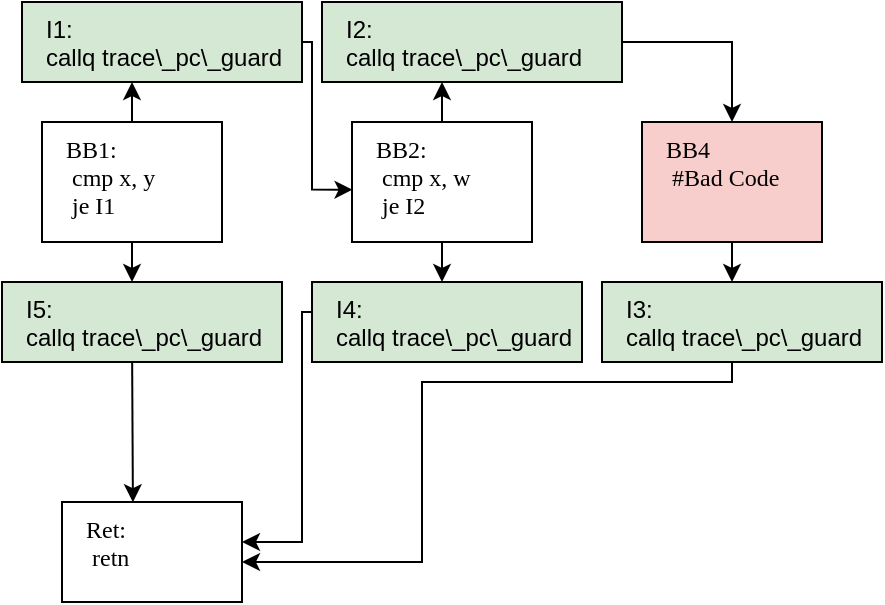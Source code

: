 <mxfile version="18.2.0" type="device"><diagram id="firwPCIyI7StFeRMC5YH" name="Page-1"><mxGraphModel dx="453" dy="248" grid="1" gridSize="10" guides="1" tooltips="1" connect="1" arrows="1" fold="1" page="1" pageScale="1" pageWidth="850" pageHeight="1100" math="0" shadow="0"><root><mxCell id="0"/><mxCell id="1" parent="0"/><mxCell id="xiGKF5vZVOKSFfWjrwzs-44" value="" style="edgeStyle=orthogonalEdgeStyle;rounded=0;orthogonalLoop=1;jettySize=auto;html=1;fontFamily=Lucida Console;" edge="1" parent="1" source="xiGKF5vZVOKSFfWjrwzs-31"><mxGeometry relative="1" as="geometry"><mxPoint x="105.019" y="60" as="targetPoint"/></mxGeometry></mxCell><mxCell id="xiGKF5vZVOKSFfWjrwzs-46" value="" style="edgeStyle=orthogonalEdgeStyle;rounded=0;orthogonalLoop=1;jettySize=auto;html=1;fontFamily=Lucida Console;" edge="1" parent="1" source="xiGKF5vZVOKSFfWjrwzs-31"><mxGeometry relative="1" as="geometry"><mxPoint x="105.019" y="160" as="targetPoint"/></mxGeometry></mxCell><mxCell id="xiGKF5vZVOKSFfWjrwzs-31" value="BB1:&#10; cmp x, y&#10; je I1&#10;" style="rounded=0;strokeColor=#000000;fillColor=none;align=left;fontFamily=Lucida Console;verticalAlign=top;spacingLeft=10;" vertex="1" parent="1"><mxGeometry x="60" y="80" width="90" height="60" as="geometry"/></mxCell><mxCell id="xiGKF5vZVOKSFfWjrwzs-47" value="" style="edgeStyle=orthogonalEdgeStyle;rounded=0;orthogonalLoop=1;jettySize=auto;html=1;fontFamily=Lucida Console;" edge="1" parent="1" source="xiGKF5vZVOKSFfWjrwzs-32"><mxGeometry relative="1" as="geometry"><mxPoint x="260" y="160" as="targetPoint"/></mxGeometry></mxCell><mxCell id="xiGKF5vZVOKSFfWjrwzs-75" value="" style="edgeStyle=orthogonalEdgeStyle;rounded=0;orthogonalLoop=1;jettySize=auto;html=1;fontFamily=Lucida Console;" edge="1" parent="1" source="xiGKF5vZVOKSFfWjrwzs-32"><mxGeometry relative="1" as="geometry"><mxPoint x="260" y="60" as="targetPoint"/></mxGeometry></mxCell><mxCell id="xiGKF5vZVOKSFfWjrwzs-32" value="BB2:&#10; cmp x, w&#10; je I2" style="rounded=0;strokeColor=#000000;fillColor=none;align=left;fontFamily=Lucida Console;verticalAlign=top;spacingLeft=10;" vertex="1" parent="1"><mxGeometry x="215" y="80" width="90" height="60" as="geometry"/></mxCell><mxCell id="xiGKF5vZVOKSFfWjrwzs-34" value="Ret:&#10; retn" style="rounded=0;strokeColor=#000000;fillColor=none;align=left;fontFamily=Lucida Console;verticalAlign=top;spacingLeft=10;" vertex="1" parent="1"><mxGeometry x="70" y="270" width="90" height="50" as="geometry"/></mxCell><mxCell id="xiGKF5vZVOKSFfWjrwzs-53" style="edgeStyle=orthogonalEdgeStyle;rounded=0;orthogonalLoop=1;jettySize=auto;html=1;entryX=0.394;entryY=0.002;entryDx=0;entryDy=0;entryPerimeter=0;fontFamily=Lucida Console;" edge="1" parent="1" target="xiGKF5vZVOKSFfWjrwzs-34"><mxGeometry relative="1" as="geometry"><mxPoint x="105.019" y="190" as="sourcePoint"/></mxGeometry></mxCell><mxCell id="xiGKF5vZVOKSFfWjrwzs-55" style="edgeStyle=orthogonalEdgeStyle;rounded=0;orthogonalLoop=1;jettySize=auto;html=1;entryX=1;entryY=0.4;entryDx=0;entryDy=0;entryPerimeter=0;fontFamily=Lucida Console;" edge="1" parent="1" target="xiGKF5vZVOKSFfWjrwzs-34"><mxGeometry relative="1" as="geometry"><mxPoint x="195" y="175" as="sourcePoint"/><Array as="points"><mxPoint x="190" y="175"/><mxPoint x="190" y="290"/></Array></mxGeometry></mxCell><mxCell id="xiGKF5vZVOKSFfWjrwzs-59" value="" style="edgeStyle=orthogonalEdgeStyle;rounded=0;orthogonalLoop=1;jettySize=auto;html=1;fontFamily=Lucida Console;" edge="1" parent="1" source="xiGKF5vZVOKSFfWjrwzs-38"><mxGeometry relative="1" as="geometry"><mxPoint x="405.019" y="160" as="targetPoint"/></mxGeometry></mxCell><mxCell id="xiGKF5vZVOKSFfWjrwzs-38" value="BB4&#10; #Bad Code" style="rounded=0;strokeColor=#000000;fillColor=#F8CECC;align=left;fontFamily=Lucida Console;verticalAlign=top;spacingLeft=10;" vertex="1" parent="1"><mxGeometry x="360" y="80" width="90" height="60" as="geometry"/></mxCell><mxCell id="xiGKF5vZVOKSFfWjrwzs-50" style="edgeStyle=orthogonalEdgeStyle;rounded=0;orthogonalLoop=1;jettySize=auto;html=1;entryX=0.003;entryY=0.564;entryDx=0;entryDy=0;entryPerimeter=0;fontFamily=Lucida Console;exitX=1;exitY=0.5;exitDx=0;exitDy=0;" edge="1" parent="1" source="xiGKF5vZVOKSFfWjrwzs-63" target="xiGKF5vZVOKSFfWjrwzs-32"><mxGeometry relative="1" as="geometry"><mxPoint x="170" y="45" as="sourcePoint"/><Array as="points"><mxPoint x="195" y="40"/><mxPoint x="195" y="114"/></Array></mxGeometry></mxCell><mxCell id="xiGKF5vZVOKSFfWjrwzs-67" style="edgeStyle=orthogonalEdgeStyle;rounded=0;orthogonalLoop=1;jettySize=auto;html=1;entryX=0.5;entryY=0;entryDx=0;entryDy=0;fontFamily=Lucida Console;" edge="1" parent="1" source="xiGKF5vZVOKSFfWjrwzs-40" target="xiGKF5vZVOKSFfWjrwzs-38"><mxGeometry relative="1" as="geometry"/></mxCell><mxCell id="xiGKF5vZVOKSFfWjrwzs-40" value="I2:&#10;callq trace\_pc\_guard" style="rounded=0;strokeColor=#000000;fillColor=#D5E8D4;verticalAlign=top;align=left;spacingLeft=10;" vertex="1" parent="1"><mxGeometry x="200" y="20" width="150" height="40" as="geometry"/></mxCell><mxCell id="xiGKF5vZVOKSFfWjrwzs-62" style="edgeStyle=orthogonalEdgeStyle;rounded=0;orthogonalLoop=1;jettySize=auto;html=1;entryX=1;entryY=0.6;entryDx=0;entryDy=0;entryPerimeter=0;fontFamily=Lucida Console;" edge="1" parent="1" target="xiGKF5vZVOKSFfWjrwzs-34"><mxGeometry relative="1" as="geometry"><mxPoint x="405.019" y="190" as="sourcePoint"/><Array as="points"><mxPoint x="405" y="210"/><mxPoint x="250" y="210"/><mxPoint x="250" y="300"/></Array></mxGeometry></mxCell><mxCell id="xiGKF5vZVOKSFfWjrwzs-63" value="I1:&#10;callq trace\_pc\_guard" style="rounded=0;strokeColor=#000000;fillColor=#D5E8D4;verticalAlign=top;align=left;spacingLeft=10;" vertex="1" parent="1"><mxGeometry x="50" y="20" width="140" height="40" as="geometry"/></mxCell><mxCell id="xiGKF5vZVOKSFfWjrwzs-64" value="I5:&#10;callq trace\_pc\_guard" style="rounded=0;strokeColor=#000000;fillColor=#D5E8D4;verticalAlign=top;align=left;spacingLeft=10;" vertex="1" parent="1"><mxGeometry x="40" y="160" width="140" height="40" as="geometry"/></mxCell><mxCell id="xiGKF5vZVOKSFfWjrwzs-65" value="I4:&#10;callq trace\_pc\_guard" style="rounded=0;strokeColor=#000000;fillColor=#D5E8D4;verticalAlign=top;align=left;spacingLeft=10;" vertex="1" parent="1"><mxGeometry x="195" y="160" width="135" height="40" as="geometry"/></mxCell><mxCell id="xiGKF5vZVOKSFfWjrwzs-66" value="I3:&#10;callq trace\_pc\_guard" style="rounded=0;strokeColor=#000000;fillColor=#D5E8D4;verticalAlign=top;align=left;spacingLeft=10;" vertex="1" parent="1"><mxGeometry x="340" y="160" width="140" height="40" as="geometry"/></mxCell></root></mxGraphModel></diagram></mxfile>